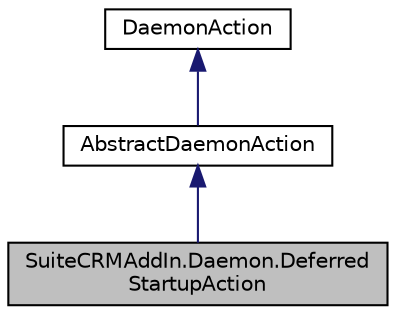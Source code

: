 digraph "SuiteCRMAddIn.Daemon.DeferredStartupAction"
{
  edge [fontname="Helvetica",fontsize="10",labelfontname="Helvetica",labelfontsize="10"];
  node [fontname="Helvetica",fontsize="10",shape=record];
  Node0 [label="SuiteCRMAddIn.Daemon.Deferred\lStartupAction",height=0.2,width=0.4,color="black", fillcolor="grey75", style="filled", fontcolor="black"];
  Node1 -> Node0 [dir="back",color="midnightblue",fontsize="10",style="solid",fontname="Helvetica"];
  Node1 [label="AbstractDaemonAction",height=0.2,width=0.4,color="black", fillcolor="white", style="filled",URL="$class_suite_c_r_m_add_in_1_1_daemon_1_1_abstract_daemon_action.html",tooltip="The Attempts/MaxAttempts plumbing for implementing a DaemonAction. Of course, you do not need to spec..."];
  Node2 -> Node1 [dir="back",color="midnightblue",fontsize="10",style="solid",fontname="Helvetica"];
  Node2 [label="DaemonAction",height=0.2,width=0.4,color="black", fillcolor="white", style="filled",URL="$interface_suite_c_r_m_add_in_1_1_daemon_1_1_daemon_action.html",tooltip="An action to be queued and performed by the DaemonWorker."];
}
